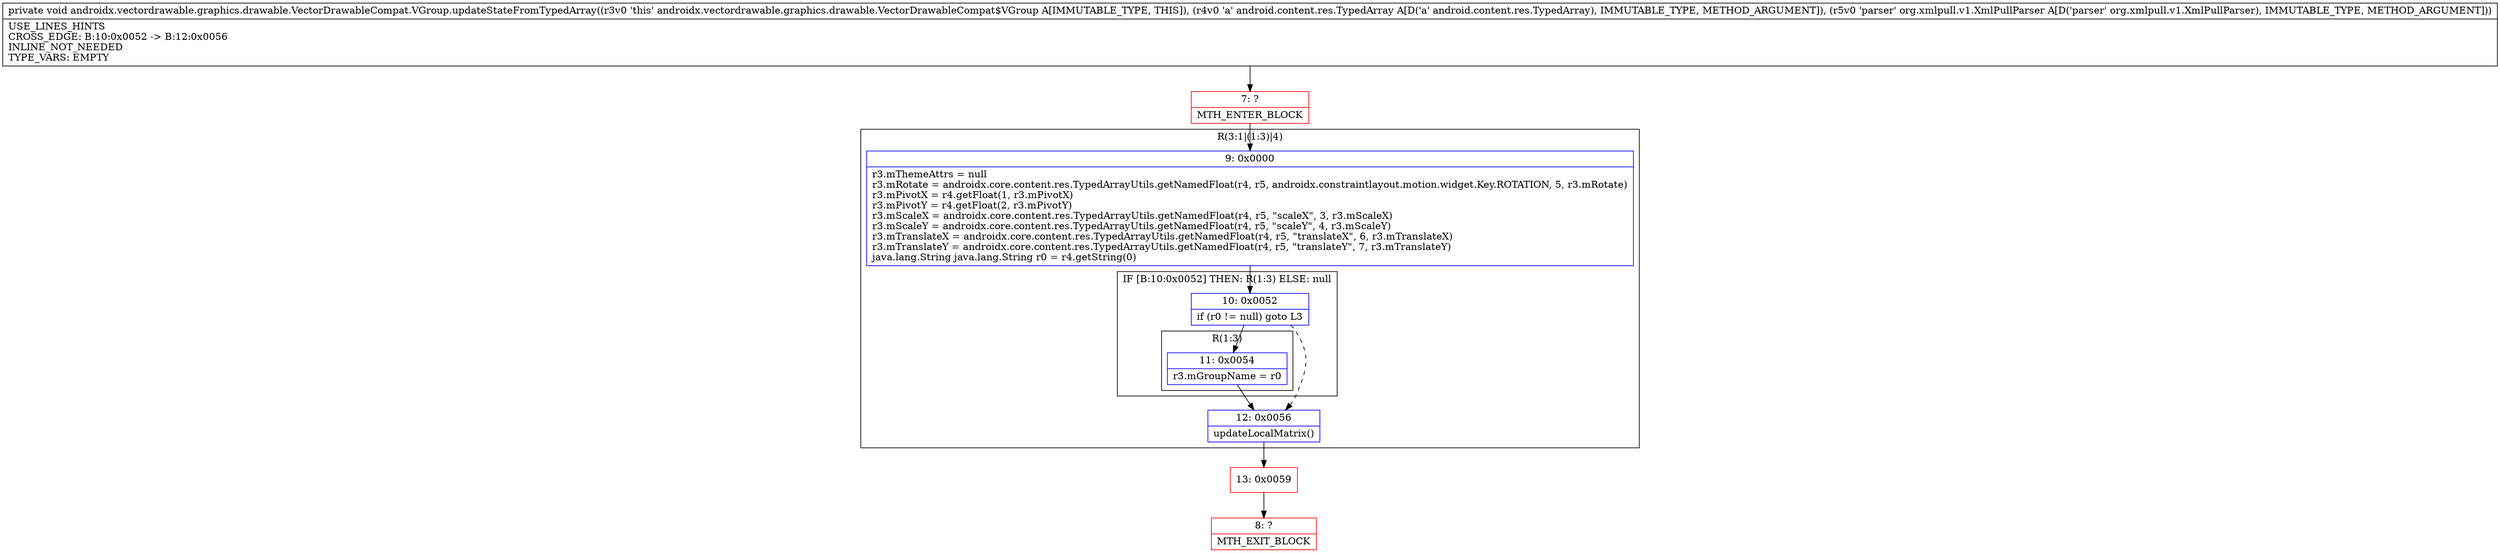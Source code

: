 digraph "CFG forandroidx.vectordrawable.graphics.drawable.VectorDrawableCompat.VGroup.updateStateFromTypedArray(Landroid\/content\/res\/TypedArray;Lorg\/xmlpull\/v1\/XmlPullParser;)V" {
subgraph cluster_Region_709199723 {
label = "R(3:1|(1:3)|4)";
node [shape=record,color=blue];
Node_9 [shape=record,label="{9\:\ 0x0000|r3.mThemeAttrs = null\lr3.mRotate = androidx.core.content.res.TypedArrayUtils.getNamedFloat(r4, r5, androidx.constraintlayout.motion.widget.Key.ROTATION, 5, r3.mRotate)\lr3.mPivotX = r4.getFloat(1, r3.mPivotX)\lr3.mPivotY = r4.getFloat(2, r3.mPivotY)\lr3.mScaleX = androidx.core.content.res.TypedArrayUtils.getNamedFloat(r4, r5, \"scaleX\", 3, r3.mScaleX)\lr3.mScaleY = androidx.core.content.res.TypedArrayUtils.getNamedFloat(r4, r5, \"scaleY\", 4, r3.mScaleY)\lr3.mTranslateX = androidx.core.content.res.TypedArrayUtils.getNamedFloat(r4, r5, \"translateX\", 6, r3.mTranslateX)\lr3.mTranslateY = androidx.core.content.res.TypedArrayUtils.getNamedFloat(r4, r5, \"translateY\", 7, r3.mTranslateY)\ljava.lang.String java.lang.String r0 = r4.getString(0)\l}"];
subgraph cluster_IfRegion_211309872 {
label = "IF [B:10:0x0052] THEN: R(1:3) ELSE: null";
node [shape=record,color=blue];
Node_10 [shape=record,label="{10\:\ 0x0052|if (r0 != null) goto L3\l}"];
subgraph cluster_Region_1534563507 {
label = "R(1:3)";
node [shape=record,color=blue];
Node_11 [shape=record,label="{11\:\ 0x0054|r3.mGroupName = r0\l}"];
}
}
Node_12 [shape=record,label="{12\:\ 0x0056|updateLocalMatrix()\l}"];
}
Node_7 [shape=record,color=red,label="{7\:\ ?|MTH_ENTER_BLOCK\l}"];
Node_13 [shape=record,color=red,label="{13\:\ 0x0059}"];
Node_8 [shape=record,color=red,label="{8\:\ ?|MTH_EXIT_BLOCK\l}"];
MethodNode[shape=record,label="{private void androidx.vectordrawable.graphics.drawable.VectorDrawableCompat.VGroup.updateStateFromTypedArray((r3v0 'this' androidx.vectordrawable.graphics.drawable.VectorDrawableCompat$VGroup A[IMMUTABLE_TYPE, THIS]), (r4v0 'a' android.content.res.TypedArray A[D('a' android.content.res.TypedArray), IMMUTABLE_TYPE, METHOD_ARGUMENT]), (r5v0 'parser' org.xmlpull.v1.XmlPullParser A[D('parser' org.xmlpull.v1.XmlPullParser), IMMUTABLE_TYPE, METHOD_ARGUMENT]))  | USE_LINES_HINTS\lCROSS_EDGE: B:10:0x0052 \-\> B:12:0x0056\lINLINE_NOT_NEEDED\lTYPE_VARS: EMPTY\l}"];
MethodNode -> Node_7;Node_9 -> Node_10;
Node_10 -> Node_11;
Node_10 -> Node_12[style=dashed];
Node_11 -> Node_12;
Node_12 -> Node_13;
Node_7 -> Node_9;
Node_13 -> Node_8;
}

